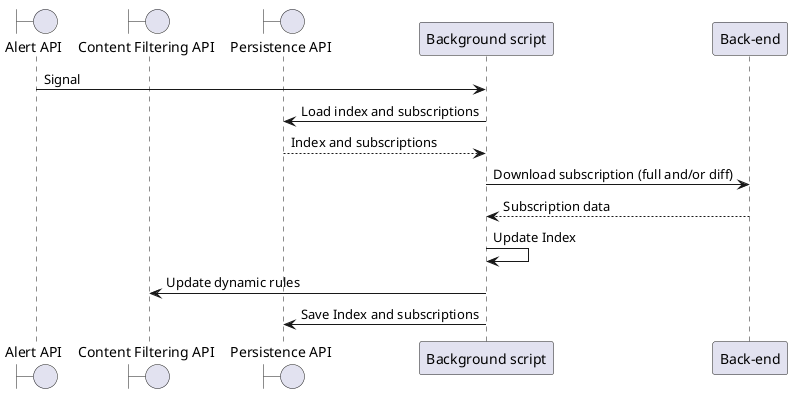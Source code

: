 @startuml

boundary "Alert API"             as schedulerApi
boundary "Content Filtering API" as cfApi
boundary "Persistence API"       as persistenceApi
participant "Background script"  as bgScript
participant "Back-end"           as backEnd

schedulerApi -> bgScript : Signal
bgScript -> persistenceApi : Load index and subscriptions
return Index and subscriptions
bgScript -> backEnd : Download subscription (full and/or diff)
return Subscription data
bgScript -> bgScript : Update Index
bgScript -> cfApi : Update dynamic rules
bgScript -> persistenceApi : Save Index and subscriptions

@enduml